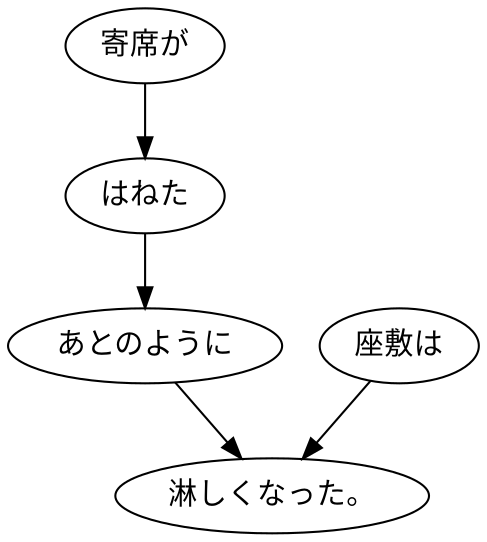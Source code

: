 digraph graph9089 {
	node0 [label="寄席が"];
	node1 [label="はねた"];
	node2 [label="あとのように"];
	node3 [label="座敷は"];
	node4 [label="淋しくなった。"];
	node0 -> node1;
	node1 -> node2;
	node2 -> node4;
	node3 -> node4;
}
